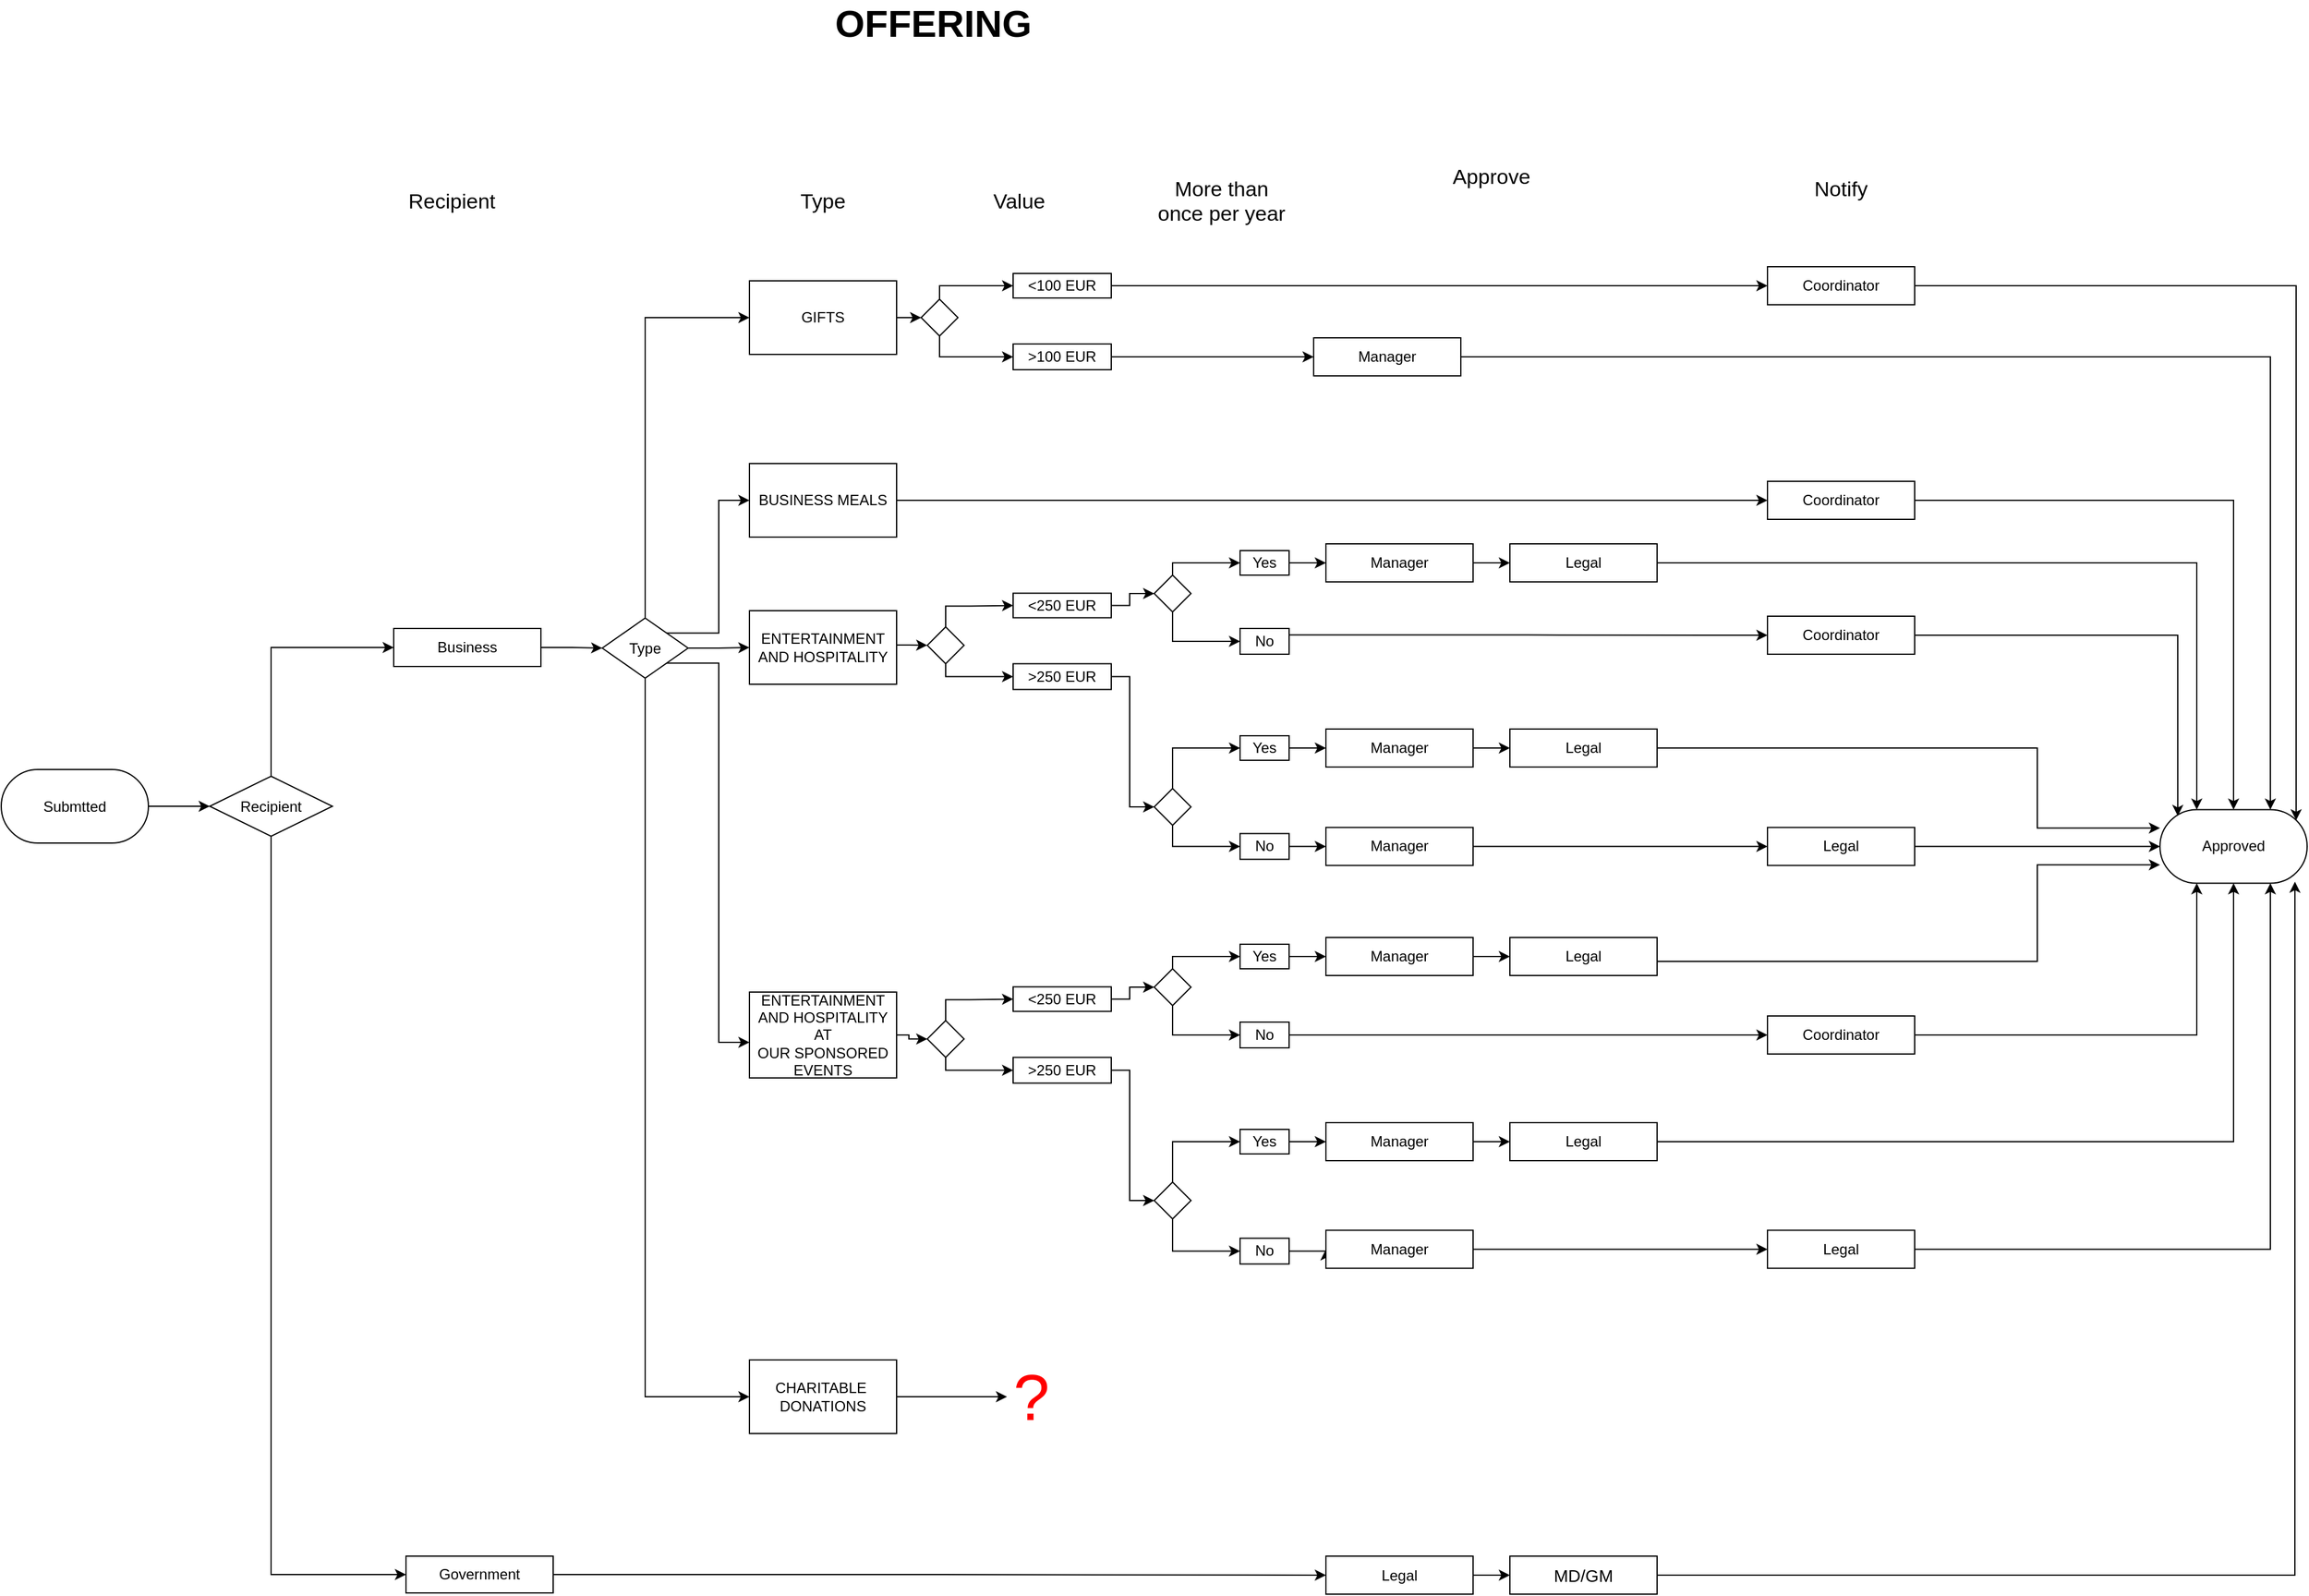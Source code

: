 <mxfile version="15.0.4" type="github">
  <diagram id="Gzh1vEXdIfz71GAEQ342" name="Page-1">
    <mxGraphModel dx="3200" dy="1843" grid="1" gridSize="10" guides="1" tooltips="1" connect="1" arrows="1" fold="1" page="1" pageScale="1" pageWidth="1169" pageHeight="827" math="0" shadow="0">
      <root>
        <mxCell id="0" />
        <mxCell id="1" parent="0" />
        <mxCell id="9Nk0hv0ekXMGAtVD4ZqK-1" style="edgeStyle=orthogonalEdgeStyle;rounded=0;orthogonalLoop=1;jettySize=auto;html=1;exitX=1;exitY=0.5;exitDx=0;exitDy=0;fontSize=53;fontColor=#FF0000;" edge="1" parent="1" source="c1VsCLN2mkpz4TLPh9um-1" target="UjUhAZu07TOuGVpuegit-26">
          <mxGeometry relative="1" as="geometry" />
        </mxCell>
        <mxCell id="c1VsCLN2mkpz4TLPh9um-1" value="Submtted" style="rounded=1;whiteSpace=wrap;html=1;arcSize=50;" parent="1" vertex="1">
          <mxGeometry x="-200" y="548.5" width="120" height="60" as="geometry" />
        </mxCell>
        <mxCell id="UjUhAZu07TOuGVpuegit-44" style="edgeStyle=orthogonalEdgeStyle;rounded=0;orthogonalLoop=1;jettySize=auto;html=1;exitX=1;exitY=0.5;exitDx=0;exitDy=0;entryX=0;entryY=0.5;entryDx=0;entryDy=0;fontSize=17;" parent="1" source="c1VsCLN2mkpz4TLPh9um-2" target="UjUhAZu07TOuGVpuegit-1" edge="1">
          <mxGeometry relative="1" as="geometry" />
        </mxCell>
        <mxCell id="UjUhAZu07TOuGVpuegit-45" style="edgeStyle=orthogonalEdgeStyle;rounded=0;orthogonalLoop=1;jettySize=auto;html=1;exitX=0.5;exitY=0;exitDx=0;exitDy=0;entryX=0;entryY=0.5;entryDx=0;entryDy=0;fontSize=17;" parent="1" source="c1VsCLN2mkpz4TLPh9um-2" target="c1VsCLN2mkpz4TLPh9um-4" edge="1">
          <mxGeometry relative="1" as="geometry">
            <Array as="points">
              <mxPoint x="325" y="180" />
            </Array>
          </mxGeometry>
        </mxCell>
        <mxCell id="UjUhAZu07TOuGVpuegit-47" style="edgeStyle=orthogonalEdgeStyle;rounded=0;orthogonalLoop=1;jettySize=auto;html=1;exitX=1;exitY=0;exitDx=0;exitDy=0;entryX=0;entryY=0.5;entryDx=0;entryDy=0;fontSize=17;" parent="1" source="c1VsCLN2mkpz4TLPh9um-2" target="c1VsCLN2mkpz4TLPh9um-5" edge="1">
          <mxGeometry relative="1" as="geometry" />
        </mxCell>
        <mxCell id="UjUhAZu07TOuGVpuegit-48" style="edgeStyle=orthogonalEdgeStyle;rounded=0;orthogonalLoop=1;jettySize=auto;html=1;exitX=1;exitY=1;exitDx=0;exitDy=0;entryX=0;entryY=0.586;entryDx=0;entryDy=0;entryPerimeter=0;fontSize=17;" parent="1" source="c1VsCLN2mkpz4TLPh9um-2" target="UjUhAZu07TOuGVpuegit-2" edge="1">
          <mxGeometry relative="1" as="geometry" />
        </mxCell>
        <mxCell id="UjUhAZu07TOuGVpuegit-49" style="edgeStyle=orthogonalEdgeStyle;rounded=0;orthogonalLoop=1;jettySize=auto;html=1;exitX=0.5;exitY=1;exitDx=0;exitDy=0;entryX=0;entryY=0.5;entryDx=0;entryDy=0;fontSize=17;" parent="1" source="c1VsCLN2mkpz4TLPh9um-2" target="UjUhAZu07TOuGVpuegit-3" edge="1">
          <mxGeometry relative="1" as="geometry" />
        </mxCell>
        <mxCell id="c1VsCLN2mkpz4TLPh9um-2" value="Type" style="rhombus;whiteSpace=wrap;html=1;" parent="1" vertex="1">
          <mxGeometry x="290" y="425" width="70" height="49" as="geometry" />
        </mxCell>
        <mxCell id="UjUhAZu07TOuGVpuegit-135" style="edgeStyle=orthogonalEdgeStyle;rounded=0;orthogonalLoop=1;jettySize=auto;html=1;exitX=1;exitY=0.5;exitDx=0;exitDy=0;entryX=0;entryY=0.5;entryDx=0;entryDy=0;fontSize=53;fontColor=#FF0000;" parent="1" source="c1VsCLN2mkpz4TLPh9um-4" target="UjUhAZu07TOuGVpuegit-15" edge="1">
          <mxGeometry relative="1" as="geometry" />
        </mxCell>
        <mxCell id="c1VsCLN2mkpz4TLPh9um-4" value="GIFTS" style="rounded=0;whiteSpace=wrap;html=1;" parent="1" vertex="1">
          <mxGeometry x="410" y="150" width="120" height="60" as="geometry" />
        </mxCell>
        <mxCell id="UjUhAZu07TOuGVpuegit-33" style="edgeStyle=orthogonalEdgeStyle;rounded=0;orthogonalLoop=1;jettySize=auto;html=1;exitX=1;exitY=0.5;exitDx=0;exitDy=0;fontSize=12;entryX=0.5;entryY=0;entryDx=0;entryDy=0;startArrow=none;" parent="1" source="9Nk0hv0ekXMGAtVD4ZqK-14" target="UjUhAZu07TOuGVpuegit-24" edge="1">
          <mxGeometry relative="1" as="geometry">
            <mxPoint x="1140" y="390" as="targetPoint" />
          </mxGeometry>
        </mxCell>
        <mxCell id="c1VsCLN2mkpz4TLPh9um-5" value="BUSINESS MEALS" style="rounded=0;whiteSpace=wrap;html=1;" parent="1" vertex="1">
          <mxGeometry x="410" y="299" width="120" height="60" as="geometry" />
        </mxCell>
        <mxCell id="UjUhAZu07TOuGVpuegit-133" style="edgeStyle=orthogonalEdgeStyle;rounded=0;orthogonalLoop=1;jettySize=auto;html=1;exitX=1;exitY=0.5;exitDx=0;exitDy=0;entryX=0;entryY=0.5;entryDx=0;entryDy=0;fontSize=53;fontColor=#FF0000;" parent="1" source="UjUhAZu07TOuGVpuegit-1" target="UjUhAZu07TOuGVpuegit-40" edge="1">
          <mxGeometry relative="1" as="geometry">
            <Array as="points">
              <mxPoint x="530" y="447" />
              <mxPoint x="540" y="447" />
            </Array>
          </mxGeometry>
        </mxCell>
        <mxCell id="UjUhAZu07TOuGVpuegit-1" value="ENTERTAINMENT AND HOSPITALITY" style="rounded=0;whiteSpace=wrap;html=1;" parent="1" vertex="1">
          <mxGeometry x="410" y="419" width="120" height="60" as="geometry" />
        </mxCell>
        <mxCell id="UjUhAZu07TOuGVpuegit-134" style="edgeStyle=orthogonalEdgeStyle;rounded=0;orthogonalLoop=1;jettySize=auto;html=1;exitX=1;exitY=0.5;exitDx=0;exitDy=0;fontSize=53;fontColor=#FF0000;entryX=0;entryY=0.5;entryDx=0;entryDy=0;" parent="1" source="UjUhAZu07TOuGVpuegit-2" target="UjUhAZu07TOuGVpuegit-91" edge="1">
          <mxGeometry relative="1" as="geometry">
            <mxPoint x="550" y="765.235" as="targetPoint" />
            <Array as="points">
              <mxPoint x="540" y="765" />
              <mxPoint x="540" y="768" />
            </Array>
          </mxGeometry>
        </mxCell>
        <mxCell id="UjUhAZu07TOuGVpuegit-2" value="ENTERTAINMENT AND HOSPITALITY AT&lt;br&gt;OUR SPONSORED EVENTS" style="rounded=0;whiteSpace=wrap;html=1;" parent="1" vertex="1">
          <mxGeometry x="410" y="730" width="120" height="70" as="geometry" />
        </mxCell>
        <mxCell id="9Nk0hv0ekXMGAtVD4ZqK-16" style="edgeStyle=orthogonalEdgeStyle;rounded=0;orthogonalLoop=1;jettySize=auto;html=1;exitX=1;exitY=0.5;exitDx=0;exitDy=0;fontSize=53;fontColor=#FF0000;" edge="1" parent="1" source="UjUhAZu07TOuGVpuegit-3" target="9Nk0hv0ekXMGAtVD4ZqK-17">
          <mxGeometry relative="1" as="geometry">
            <mxPoint x="640.0" y="1060" as="targetPoint" />
          </mxGeometry>
        </mxCell>
        <mxCell id="UjUhAZu07TOuGVpuegit-3" value="&lt;div&gt;&lt;span style=&quot;white-space: pre&quot;&gt;CHARITABLE &lt;/span&gt;&lt;/div&gt;&lt;div&gt;&lt;span style=&quot;white-space: pre&quot;&gt;DONATIONS&lt;/span&gt;&lt;/div&gt;" style="rounded=0;html=1;whiteSpace=wrap;" parent="1" vertex="1">
          <mxGeometry x="410" y="1030" width="120" height="60" as="geometry" />
        </mxCell>
        <mxCell id="UjUhAZu07TOuGVpuegit-4" value="Type" style="text;html=1;strokeColor=none;fillColor=none;align=center;verticalAlign=top;whiteSpace=wrap;rounded=0;fontSize=17;horizontal=1;" parent="1" vertex="1">
          <mxGeometry x="450" y="69" width="40" height="20" as="geometry" />
        </mxCell>
        <mxCell id="UjUhAZu07TOuGVpuegit-5" value="Value" style="text;html=1;strokeColor=none;fillColor=none;align=center;verticalAlign=top;whiteSpace=wrap;rounded=0;fontSize=17;horizontal=1;" parent="1" vertex="1">
          <mxGeometry x="610" y="69" width="40" height="20" as="geometry" />
        </mxCell>
        <mxCell id="UjUhAZu07TOuGVpuegit-6" value="More than once per year" style="text;html=1;strokeColor=none;fillColor=none;align=center;verticalAlign=top;whiteSpace=wrap;rounded=0;fontSize=17;horizontal=1;" parent="1" vertex="1">
          <mxGeometry x="740" y="59" width="110" height="40" as="geometry" />
        </mxCell>
        <mxCell id="UjUhAZu07TOuGVpuegit-8" value="Recipient" style="text;whiteSpace=wrap;html=1;fontSize=17;" parent="1" vertex="1">
          <mxGeometry x="130" y="69" width="140" height="40" as="geometry" />
        </mxCell>
        <mxCell id="UjUhAZu07TOuGVpuegit-10" value="OFFERING" style="text;html=1;strokeColor=none;fillColor=none;align=center;verticalAlign=middle;whiteSpace=wrap;rounded=0;fontSize=31;fontStyle=1" parent="1" vertex="1">
          <mxGeometry x="540" y="-70" width="40" height="20" as="geometry" />
        </mxCell>
        <mxCell id="UjUhAZu07TOuGVpuegit-12" value="&lt;div&gt;Approve&lt;/div&gt;&lt;div&gt;&lt;br&gt;&lt;/div&gt;" style="text;html=1;strokeColor=none;fillColor=none;align=center;verticalAlign=top;whiteSpace=wrap;rounded=0;fontSize=17;horizontal=1;" parent="1" vertex="1">
          <mxGeometry x="960" y="49" width="110" height="40" as="geometry" />
        </mxCell>
        <mxCell id="9Nk0hv0ekXMGAtVD4ZqK-7" style="edgeStyle=orthogonalEdgeStyle;rounded=0;orthogonalLoop=1;jettySize=auto;html=1;exitX=1;exitY=0.5;exitDx=0;exitDy=0;entryX=0;entryY=0.5;entryDx=0;entryDy=0;fontSize=53;fontColor=#FF0000;" edge="1" parent="1" source="UjUhAZu07TOuGVpuegit-13" target="9Nk0hv0ekXMGAtVD4ZqK-5">
          <mxGeometry relative="1" as="geometry" />
        </mxCell>
        <mxCell id="UjUhAZu07TOuGVpuegit-13" value="&lt;font style=&quot;font-size: 12px;&quot;&gt;Government&lt;/font&gt;" style="rounded=0;whiteSpace=wrap;html=1;fontSize=12;" parent="1" vertex="1">
          <mxGeometry x="130" y="1190" width="120" height="30" as="geometry" />
        </mxCell>
        <mxCell id="UjUhAZu07TOuGVpuegit-43" style="edgeStyle=orthogonalEdgeStyle;rounded=0;orthogonalLoop=1;jettySize=auto;html=1;exitX=1;exitY=0.5;exitDx=0;exitDy=0;entryX=0;entryY=0.5;entryDx=0;entryDy=0;fontSize=17;" parent="1" source="UjUhAZu07TOuGVpuegit-14" target="c1VsCLN2mkpz4TLPh9um-2" edge="1">
          <mxGeometry relative="1" as="geometry" />
        </mxCell>
        <mxCell id="UjUhAZu07TOuGVpuegit-14" value="Business" style="rounded=0;whiteSpace=wrap;html=1;fontSize=12;" parent="1" vertex="1">
          <mxGeometry x="120" y="433.5" width="120" height="31" as="geometry" />
        </mxCell>
        <mxCell id="UjUhAZu07TOuGVpuegit-22" style="edgeStyle=orthogonalEdgeStyle;rounded=0;orthogonalLoop=1;jettySize=auto;html=1;exitX=0.5;exitY=0;exitDx=0;exitDy=0;entryX=0;entryY=0.5;entryDx=0;entryDy=0;fontSize=12;" parent="1" source="UjUhAZu07TOuGVpuegit-15" target="UjUhAZu07TOuGVpuegit-16" edge="1">
          <mxGeometry relative="1" as="geometry">
            <Array as="points">
              <mxPoint x="565" y="154" />
            </Array>
          </mxGeometry>
        </mxCell>
        <mxCell id="UjUhAZu07TOuGVpuegit-23" style="edgeStyle=orthogonalEdgeStyle;rounded=0;orthogonalLoop=1;jettySize=auto;html=1;exitX=0.5;exitY=1;exitDx=0;exitDy=0;entryX=0;entryY=0.5;entryDx=0;entryDy=0;fontSize=12;" parent="1" source="UjUhAZu07TOuGVpuegit-15" target="UjUhAZu07TOuGVpuegit-17" edge="1">
          <mxGeometry relative="1" as="geometry">
            <Array as="points">
              <mxPoint x="565" y="212" />
            </Array>
          </mxGeometry>
        </mxCell>
        <mxCell id="UjUhAZu07TOuGVpuegit-15" value="" style="rhombus;whiteSpace=wrap;html=1;fontSize=17;" parent="1" vertex="1">
          <mxGeometry x="550" y="165" width="30" height="30" as="geometry" />
        </mxCell>
        <mxCell id="UjUhAZu07TOuGVpuegit-138" style="edgeStyle=orthogonalEdgeStyle;rounded=0;orthogonalLoop=1;jettySize=auto;html=1;exitX=1;exitY=0.5;exitDx=0;exitDy=0;entryX=0;entryY=0.5;entryDx=0;entryDy=0;fontSize=53;fontColor=#FF0000;" parent="1" source="UjUhAZu07TOuGVpuegit-16" target="9Nk0hv0ekXMGAtVD4ZqK-9" edge="1">
          <mxGeometry relative="1" as="geometry">
            <mxPoint x="1049" y="149" as="targetPoint" />
          </mxGeometry>
        </mxCell>
        <mxCell id="UjUhAZu07TOuGVpuegit-16" value="&amp;lt;100 EUR" style="rounded=0;whiteSpace=wrap;html=1;fontSize=12;" parent="1" vertex="1">
          <mxGeometry x="625" y="144" width="80" height="20" as="geometry" />
        </mxCell>
        <mxCell id="UjUhAZu07TOuGVpuegit-36" style="edgeStyle=orthogonalEdgeStyle;rounded=0;orthogonalLoop=1;jettySize=auto;html=1;exitX=1;exitY=0.5;exitDx=0;exitDy=0;entryX=0;entryY=0.5;entryDx=0;entryDy=0;fontSize=17;" parent="1" source="UjUhAZu07TOuGVpuegit-17" target="UjUhAZu07TOuGVpuegit-34" edge="1">
          <mxGeometry relative="1" as="geometry" />
        </mxCell>
        <mxCell id="UjUhAZu07TOuGVpuegit-17" value="&amp;gt;100 EUR" style="rounded=0;whiteSpace=wrap;html=1;fontSize=12;" parent="1" vertex="1">
          <mxGeometry x="625" y="201.5" width="80" height="21" as="geometry" />
        </mxCell>
        <mxCell id="UjUhAZu07TOuGVpuegit-24" value="Approved" style="rounded=1;whiteSpace=wrap;html=1;fontSize=12;arcSize=50;" parent="1" vertex="1">
          <mxGeometry x="1560" y="581.25" width="120" height="60" as="geometry" />
        </mxCell>
        <mxCell id="9Nk0hv0ekXMGAtVD4ZqK-2" style="edgeStyle=orthogonalEdgeStyle;rounded=0;orthogonalLoop=1;jettySize=auto;html=1;exitX=0.5;exitY=0;exitDx=0;exitDy=0;entryX=0;entryY=0.5;entryDx=0;entryDy=0;fontSize=53;fontColor=#FF0000;" edge="1" parent="1" source="UjUhAZu07TOuGVpuegit-26" target="UjUhAZu07TOuGVpuegit-14">
          <mxGeometry relative="1" as="geometry" />
        </mxCell>
        <mxCell id="9Nk0hv0ekXMGAtVD4ZqK-3" style="edgeStyle=orthogonalEdgeStyle;rounded=0;orthogonalLoop=1;jettySize=auto;html=1;exitX=0.5;exitY=1;exitDx=0;exitDy=0;entryX=0;entryY=0.5;entryDx=0;entryDy=0;fontSize=53;fontColor=#FF0000;" edge="1" parent="1" source="UjUhAZu07TOuGVpuegit-26" target="UjUhAZu07TOuGVpuegit-13">
          <mxGeometry relative="1" as="geometry" />
        </mxCell>
        <mxCell id="UjUhAZu07TOuGVpuegit-26" value="Recipient" style="rhombus;whiteSpace=wrap;html=1;" parent="1" vertex="1">
          <mxGeometry x="-30" y="554" width="100" height="49" as="geometry" />
        </mxCell>
        <mxCell id="UjUhAZu07TOuGVpuegit-37" style="edgeStyle=orthogonalEdgeStyle;rounded=0;orthogonalLoop=1;jettySize=auto;html=1;exitX=1;exitY=0.5;exitDx=0;exitDy=0;entryX=0.75;entryY=0;entryDx=0;entryDy=0;fontSize=17;" parent="1" source="UjUhAZu07TOuGVpuegit-34" target="UjUhAZu07TOuGVpuegit-24" edge="1">
          <mxGeometry relative="1" as="geometry" />
        </mxCell>
        <mxCell id="UjUhAZu07TOuGVpuegit-34" value="Manager" style="rounded=0;whiteSpace=wrap;html=1;fontSize=12;" parent="1" vertex="1">
          <mxGeometry x="870" y="196.5" width="120" height="31" as="geometry" />
        </mxCell>
        <mxCell id="UjUhAZu07TOuGVpuegit-35" value="Notify" style="text;html=1;strokeColor=none;fillColor=none;align=center;verticalAlign=top;whiteSpace=wrap;rounded=0;fontSize=17;horizontal=1;" parent="1" vertex="1">
          <mxGeometry x="1245" y="59" width="110" height="40" as="geometry" />
        </mxCell>
        <mxCell id="UjUhAZu07TOuGVpuegit-38" style="edgeStyle=orthogonalEdgeStyle;rounded=0;orthogonalLoop=1;jettySize=auto;html=1;exitX=0.5;exitY=0;exitDx=0;exitDy=0;entryX=0;entryY=0.5;entryDx=0;entryDy=0;fontSize=12;" parent="1" source="UjUhAZu07TOuGVpuegit-40" target="UjUhAZu07TOuGVpuegit-41" edge="1">
          <mxGeometry relative="1" as="geometry">
            <Array as="points">
              <mxPoint x="590" y="415.25" />
              <mxPoint x="625" y="415.25" />
            </Array>
          </mxGeometry>
        </mxCell>
        <mxCell id="UjUhAZu07TOuGVpuegit-39" style="edgeStyle=orthogonalEdgeStyle;rounded=0;orthogonalLoop=1;jettySize=auto;html=1;exitX=0.5;exitY=1;exitDx=0;exitDy=0;entryX=0;entryY=0.5;entryDx=0;entryDy=0;fontSize=12;" parent="1" source="UjUhAZu07TOuGVpuegit-40" target="UjUhAZu07TOuGVpuegit-42" edge="1">
          <mxGeometry relative="1" as="geometry">
            <Array as="points">
              <mxPoint x="570" y="472.25" />
            </Array>
          </mxGeometry>
        </mxCell>
        <mxCell id="UjUhAZu07TOuGVpuegit-40" value="" style="rhombus;whiteSpace=wrap;html=1;fontSize=17;" parent="1" vertex="1">
          <mxGeometry x="555" y="432.25" width="30" height="30" as="geometry" />
        </mxCell>
        <mxCell id="UjUhAZu07TOuGVpuegit-87" style="edgeStyle=orthogonalEdgeStyle;rounded=0;orthogonalLoop=1;jettySize=auto;html=1;exitX=1;exitY=0.5;exitDx=0;exitDy=0;entryX=0;entryY=0.5;entryDx=0;entryDy=0;fontSize=17;" parent="1" source="UjUhAZu07TOuGVpuegit-41" target="UjUhAZu07TOuGVpuegit-66" edge="1">
          <mxGeometry relative="1" as="geometry">
            <Array as="points">
              <mxPoint x="720" y="415" />
              <mxPoint x="720" y="405" />
            </Array>
          </mxGeometry>
        </mxCell>
        <mxCell id="UjUhAZu07TOuGVpuegit-41" value="&amp;lt;250 EUR" style="rounded=0;whiteSpace=wrap;html=1;fontSize=12;" parent="1" vertex="1">
          <mxGeometry x="625" y="404.75" width="80" height="20" as="geometry" />
        </mxCell>
        <mxCell id="UjUhAZu07TOuGVpuegit-88" style="edgeStyle=orthogonalEdgeStyle;rounded=0;orthogonalLoop=1;jettySize=auto;html=1;exitX=1;exitY=0.5;exitDx=0;exitDy=0;entryX=0;entryY=0.5;entryDx=0;entryDy=0;fontSize=17;" parent="1" source="UjUhAZu07TOuGVpuegit-42" target="UjUhAZu07TOuGVpuegit-52" edge="1">
          <mxGeometry relative="1" as="geometry">
            <Array as="points">
              <mxPoint x="720" y="473" />
              <mxPoint x="720" y="579" />
            </Array>
          </mxGeometry>
        </mxCell>
        <mxCell id="UjUhAZu07TOuGVpuegit-42" value="&amp;gt;250 EUR" style="rounded=0;whiteSpace=wrap;html=1;fontSize=12;" parent="1" vertex="1">
          <mxGeometry x="625" y="462.25" width="80" height="21" as="geometry" />
        </mxCell>
        <mxCell id="UjUhAZu07TOuGVpuegit-50" style="edgeStyle=orthogonalEdgeStyle;rounded=0;orthogonalLoop=1;jettySize=auto;html=1;exitX=0.5;exitY=0;exitDx=0;exitDy=0;entryX=0;entryY=0.5;entryDx=0;entryDy=0;fontSize=12;" parent="1" source="UjUhAZu07TOuGVpuegit-52" target="UjUhAZu07TOuGVpuegit-53" edge="1">
          <mxGeometry relative="1" as="geometry">
            <Array as="points">
              <mxPoint x="755" y="531" />
            </Array>
          </mxGeometry>
        </mxCell>
        <mxCell id="UjUhAZu07TOuGVpuegit-51" style="edgeStyle=orthogonalEdgeStyle;rounded=0;orthogonalLoop=1;jettySize=auto;html=1;exitX=0.5;exitY=1;exitDx=0;exitDy=0;entryX=0;entryY=0.5;entryDx=0;entryDy=0;fontSize=12;" parent="1" source="UjUhAZu07TOuGVpuegit-52" target="UjUhAZu07TOuGVpuegit-54" edge="1">
          <mxGeometry relative="1" as="geometry">
            <Array as="points">
              <mxPoint x="755" y="611" />
            </Array>
          </mxGeometry>
        </mxCell>
        <mxCell id="UjUhAZu07TOuGVpuegit-52" value="" style="rhombus;whiteSpace=wrap;html=1;fontSize=17;" parent="1" vertex="1">
          <mxGeometry x="740" y="564" width="30" height="30" as="geometry" />
        </mxCell>
        <mxCell id="UjUhAZu07TOuGVpuegit-59" style="edgeStyle=orthogonalEdgeStyle;rounded=0;orthogonalLoop=1;jettySize=auto;html=1;exitX=1;exitY=0.5;exitDx=0;exitDy=0;fontSize=17;entryX=0;entryY=0.5;entryDx=0;entryDy=0;" parent="1" source="UjUhAZu07TOuGVpuegit-53" target="UjUhAZu07TOuGVpuegit-58" edge="1">
          <mxGeometry relative="1" as="geometry">
            <Array as="points">
              <mxPoint x="870" y="531" />
              <mxPoint x="870" y="531" />
            </Array>
          </mxGeometry>
        </mxCell>
        <mxCell id="UjUhAZu07TOuGVpuegit-53" value="Yes" style="rounded=0;whiteSpace=wrap;html=1;fontSize=12;" parent="1" vertex="1">
          <mxGeometry x="810" y="521" width="40" height="20" as="geometry" />
        </mxCell>
        <mxCell id="UjUhAZu07TOuGVpuegit-62" style="edgeStyle=orthogonalEdgeStyle;rounded=0;orthogonalLoop=1;jettySize=auto;html=1;exitX=1;exitY=0.5;exitDx=0;exitDy=0;entryX=0;entryY=0.5;entryDx=0;entryDy=0;fontSize=17;" parent="1" source="UjUhAZu07TOuGVpuegit-54" target="UjUhAZu07TOuGVpuegit-56" edge="1">
          <mxGeometry relative="1" as="geometry" />
        </mxCell>
        <mxCell id="UjUhAZu07TOuGVpuegit-54" value="No" style="rounded=0;whiteSpace=wrap;html=1;fontSize=12;" parent="1" vertex="1">
          <mxGeometry x="810" y="600.75" width="40" height="21" as="geometry" />
        </mxCell>
        <mxCell id="UjUhAZu07TOuGVpuegit-84" style="edgeStyle=orthogonalEdgeStyle;rounded=0;orthogonalLoop=1;jettySize=auto;html=1;exitX=1;exitY=0.5;exitDx=0;exitDy=0;fontSize=17;entryX=0;entryY=0.25;entryDx=0;entryDy=0;" parent="1" source="UjUhAZu07TOuGVpuegit-55" target="UjUhAZu07TOuGVpuegit-24" edge="1">
          <mxGeometry relative="1" as="geometry">
            <mxPoint x="1360" y="580" as="targetPoint" />
            <Array as="points">
              <mxPoint x="1460" y="531" />
              <mxPoint x="1460" y="596" />
            </Array>
          </mxGeometry>
        </mxCell>
        <mxCell id="UjUhAZu07TOuGVpuegit-55" value="Legal" style="rounded=0;whiteSpace=wrap;html=1;fontSize=12;" parent="1" vertex="1">
          <mxGeometry x="1030" y="515.5" width="120" height="31" as="geometry" />
        </mxCell>
        <mxCell id="UjUhAZu07TOuGVpuegit-63" style="edgeStyle=orthogonalEdgeStyle;rounded=0;orthogonalLoop=1;jettySize=auto;html=1;exitX=1;exitY=0.5;exitDx=0;exitDy=0;fontSize=17;" parent="1" source="UjUhAZu07TOuGVpuegit-56" target="UjUhAZu07TOuGVpuegit-57" edge="1">
          <mxGeometry relative="1" as="geometry" />
        </mxCell>
        <mxCell id="UjUhAZu07TOuGVpuegit-56" value="Manager" style="rounded=0;whiteSpace=wrap;html=1;fontSize=12;" parent="1" vertex="1">
          <mxGeometry x="880" y="595.75" width="120" height="31" as="geometry" />
        </mxCell>
        <mxCell id="UjUhAZu07TOuGVpuegit-86" style="edgeStyle=orthogonalEdgeStyle;rounded=0;orthogonalLoop=1;jettySize=auto;html=1;exitX=1;exitY=0.5;exitDx=0;exitDy=0;entryX=0;entryY=0.5;entryDx=0;entryDy=0;fontSize=17;" parent="1" source="UjUhAZu07TOuGVpuegit-57" target="UjUhAZu07TOuGVpuegit-24" edge="1">
          <mxGeometry relative="1" as="geometry" />
        </mxCell>
        <mxCell id="UjUhAZu07TOuGVpuegit-57" value="Legal" style="rounded=0;whiteSpace=wrap;html=1;fontSize=12;" parent="1" vertex="1">
          <mxGeometry x="1240" y="595.75" width="120" height="31" as="geometry" />
        </mxCell>
        <mxCell id="UjUhAZu07TOuGVpuegit-129" style="edgeStyle=orthogonalEdgeStyle;rounded=0;orthogonalLoop=1;jettySize=auto;html=1;exitX=1;exitY=0.5;exitDx=0;exitDy=0;entryX=0;entryY=0.5;entryDx=0;entryDy=0;fontSize=17;" parent="1" source="UjUhAZu07TOuGVpuegit-58" target="UjUhAZu07TOuGVpuegit-55" edge="1">
          <mxGeometry relative="1" as="geometry" />
        </mxCell>
        <mxCell id="UjUhAZu07TOuGVpuegit-58" value="Manager" style="rounded=0;whiteSpace=wrap;html=1;fontSize=12;" parent="1" vertex="1">
          <mxGeometry x="880" y="515.5" width="120" height="31" as="geometry" />
        </mxCell>
        <mxCell id="UjUhAZu07TOuGVpuegit-64" style="edgeStyle=orthogonalEdgeStyle;rounded=0;orthogonalLoop=1;jettySize=auto;html=1;exitX=0.5;exitY=0;exitDx=0;exitDy=0;entryX=0;entryY=0.5;entryDx=0;entryDy=0;fontSize=12;" parent="1" source="UjUhAZu07TOuGVpuegit-66" target="UjUhAZu07TOuGVpuegit-69" edge="1">
          <mxGeometry relative="1" as="geometry">
            <Array as="points">
              <mxPoint x="755" y="380" />
            </Array>
          </mxGeometry>
        </mxCell>
        <mxCell id="UjUhAZu07TOuGVpuegit-65" style="edgeStyle=orthogonalEdgeStyle;rounded=0;orthogonalLoop=1;jettySize=auto;html=1;exitX=0.5;exitY=1;exitDx=0;exitDy=0;entryX=0;entryY=0.5;entryDx=0;entryDy=0;fontSize=12;" parent="1" source="UjUhAZu07TOuGVpuegit-66" target="UjUhAZu07TOuGVpuegit-71" edge="1">
          <mxGeometry relative="1" as="geometry">
            <Array as="points">
              <mxPoint x="755" y="444" />
            </Array>
          </mxGeometry>
        </mxCell>
        <mxCell id="UjUhAZu07TOuGVpuegit-66" value="" style="rhombus;whiteSpace=wrap;html=1;fontSize=17;" parent="1" vertex="1">
          <mxGeometry x="740" y="390" width="30" height="30" as="geometry" />
        </mxCell>
        <mxCell id="UjUhAZu07TOuGVpuegit-67" style="edgeStyle=orthogonalEdgeStyle;rounded=0;orthogonalLoop=1;jettySize=auto;html=1;exitX=1;exitY=0.5;exitDx=0;exitDy=0;fontSize=17;entryX=0;entryY=0.5;entryDx=0;entryDy=0;" parent="1" source="UjUhAZu07TOuGVpuegit-69" target="UjUhAZu07TOuGVpuegit-76" edge="1">
          <mxGeometry relative="1" as="geometry">
            <Array as="points">
              <mxPoint x="870" y="380" />
              <mxPoint x="870" y="380" />
            </Array>
          </mxGeometry>
        </mxCell>
        <mxCell id="UjUhAZu07TOuGVpuegit-69" value="Yes" style="rounded=0;whiteSpace=wrap;html=1;fontSize=12;" parent="1" vertex="1">
          <mxGeometry x="810" y="370" width="40" height="20" as="geometry" />
        </mxCell>
        <mxCell id="UjUhAZu07TOuGVpuegit-130" style="edgeStyle=orthogonalEdgeStyle;rounded=0;orthogonalLoop=1;jettySize=auto;html=1;exitX=1;exitY=0.25;exitDx=0;exitDy=0;fontSize=17;entryX=0;entryY=0.5;entryDx=0;entryDy=0;" parent="1" source="UjUhAZu07TOuGVpuegit-71" target="9Nk0hv0ekXMGAtVD4ZqK-10" edge="1">
          <mxGeometry relative="1" as="geometry">
            <mxPoint x="1110" y="439" as="targetPoint" />
          </mxGeometry>
        </mxCell>
        <mxCell id="UjUhAZu07TOuGVpuegit-71" value="No" style="rounded=0;whiteSpace=wrap;html=1;fontSize=12;" parent="1" vertex="1">
          <mxGeometry x="810" y="433.5" width="40" height="21" as="geometry" />
        </mxCell>
        <mxCell id="UjUhAZu07TOuGVpuegit-80" style="edgeStyle=orthogonalEdgeStyle;rounded=0;orthogonalLoop=1;jettySize=auto;html=1;exitX=1;exitY=0.5;exitDx=0;exitDy=0;fontSize=17;entryX=0.25;entryY=0;entryDx=0;entryDy=0;" parent="1" source="UjUhAZu07TOuGVpuegit-72" edge="1" target="UjUhAZu07TOuGVpuegit-24">
          <mxGeometry relative="1" as="geometry">
            <mxPoint x="1590" y="510" as="targetPoint" />
          </mxGeometry>
        </mxCell>
        <mxCell id="UjUhAZu07TOuGVpuegit-72" value="Legal" style="rounded=0;whiteSpace=wrap;html=1;fontSize=12;" parent="1" vertex="1">
          <mxGeometry x="1030" y="364.5" width="120" height="31" as="geometry" />
        </mxCell>
        <mxCell id="UjUhAZu07TOuGVpuegit-79" style="edgeStyle=orthogonalEdgeStyle;rounded=0;orthogonalLoop=1;jettySize=auto;html=1;exitX=1;exitY=0.5;exitDx=0;exitDy=0;entryX=0;entryY=0.5;entryDx=0;entryDy=0;fontSize=17;" parent="1" source="UjUhAZu07TOuGVpuegit-76" target="UjUhAZu07TOuGVpuegit-72" edge="1">
          <mxGeometry relative="1" as="geometry">
            <mxPoint x="1361" y="377.486" as="targetPoint" />
          </mxGeometry>
        </mxCell>
        <mxCell id="UjUhAZu07TOuGVpuegit-76" value="Manager" style="rounded=0;whiteSpace=wrap;html=1;fontSize=12;" parent="1" vertex="1">
          <mxGeometry x="880" y="364.5" width="120" height="31" as="geometry" />
        </mxCell>
        <mxCell id="UjUhAZu07TOuGVpuegit-89" style="edgeStyle=orthogonalEdgeStyle;rounded=0;orthogonalLoop=1;jettySize=auto;html=1;exitX=0.5;exitY=0;exitDx=0;exitDy=0;entryX=0;entryY=0.5;entryDx=0;entryDy=0;fontSize=12;" parent="1" source="UjUhAZu07TOuGVpuegit-91" target="UjUhAZu07TOuGVpuegit-93" edge="1">
          <mxGeometry relative="1" as="geometry">
            <Array as="points">
              <mxPoint x="590" y="736.25" />
              <mxPoint x="625" y="736.25" />
            </Array>
          </mxGeometry>
        </mxCell>
        <mxCell id="UjUhAZu07TOuGVpuegit-90" style="edgeStyle=orthogonalEdgeStyle;rounded=0;orthogonalLoop=1;jettySize=auto;html=1;exitX=0.5;exitY=1;exitDx=0;exitDy=0;entryX=0;entryY=0.5;entryDx=0;entryDy=0;fontSize=12;" parent="1" source="UjUhAZu07TOuGVpuegit-91" target="UjUhAZu07TOuGVpuegit-95" edge="1">
          <mxGeometry relative="1" as="geometry">
            <Array as="points">
              <mxPoint x="570" y="793.25" />
            </Array>
          </mxGeometry>
        </mxCell>
        <mxCell id="UjUhAZu07TOuGVpuegit-91" value="" style="rhombus;whiteSpace=wrap;html=1;fontSize=17;" parent="1" vertex="1">
          <mxGeometry x="555" y="753.25" width="30" height="30" as="geometry" />
        </mxCell>
        <mxCell id="UjUhAZu07TOuGVpuegit-92" style="edgeStyle=orthogonalEdgeStyle;rounded=0;orthogonalLoop=1;jettySize=auto;html=1;exitX=1;exitY=0.5;exitDx=0;exitDy=0;entryX=0;entryY=0.5;entryDx=0;entryDy=0;fontSize=17;" parent="1" source="UjUhAZu07TOuGVpuegit-93" target="UjUhAZu07TOuGVpuegit-113" edge="1">
          <mxGeometry relative="1" as="geometry">
            <Array as="points">
              <mxPoint x="720" y="736" />
              <mxPoint x="720" y="726" />
            </Array>
          </mxGeometry>
        </mxCell>
        <mxCell id="UjUhAZu07TOuGVpuegit-93" value="&amp;lt;250 EUR" style="rounded=0;whiteSpace=wrap;html=1;fontSize=12;" parent="1" vertex="1">
          <mxGeometry x="625" y="725.75" width="80" height="20" as="geometry" />
        </mxCell>
        <mxCell id="UjUhAZu07TOuGVpuegit-94" style="edgeStyle=orthogonalEdgeStyle;rounded=0;orthogonalLoop=1;jettySize=auto;html=1;exitX=1;exitY=0.5;exitDx=0;exitDy=0;entryX=0;entryY=0.5;entryDx=0;entryDy=0;fontSize=17;" parent="1" source="UjUhAZu07TOuGVpuegit-95" target="UjUhAZu07TOuGVpuegit-98" edge="1">
          <mxGeometry relative="1" as="geometry">
            <Array as="points">
              <mxPoint x="720" y="794" />
              <mxPoint x="720" y="900" />
            </Array>
          </mxGeometry>
        </mxCell>
        <mxCell id="UjUhAZu07TOuGVpuegit-95" value="&amp;gt;250 EUR" style="rounded=0;whiteSpace=wrap;html=1;fontSize=12;" parent="1" vertex="1">
          <mxGeometry x="625" y="783.25" width="80" height="21" as="geometry" />
        </mxCell>
        <mxCell id="UjUhAZu07TOuGVpuegit-96" style="edgeStyle=orthogonalEdgeStyle;rounded=0;orthogonalLoop=1;jettySize=auto;html=1;exitX=0.5;exitY=0;exitDx=0;exitDy=0;entryX=0;entryY=0.5;entryDx=0;entryDy=0;fontSize=12;" parent="1" source="UjUhAZu07TOuGVpuegit-98" target="UjUhAZu07TOuGVpuegit-101" edge="1">
          <mxGeometry relative="1" as="geometry">
            <Array as="points">
              <mxPoint x="755" y="852" />
            </Array>
          </mxGeometry>
        </mxCell>
        <mxCell id="UjUhAZu07TOuGVpuegit-97" style="edgeStyle=orthogonalEdgeStyle;rounded=0;orthogonalLoop=1;jettySize=auto;html=1;exitX=0.5;exitY=1;exitDx=0;exitDy=0;entryX=0;entryY=0.5;entryDx=0;entryDy=0;fontSize=12;" parent="1" source="UjUhAZu07TOuGVpuegit-98" target="UjUhAZu07TOuGVpuegit-103" edge="1">
          <mxGeometry relative="1" as="geometry">
            <Array as="points">
              <mxPoint x="755" y="940.75" />
            </Array>
          </mxGeometry>
        </mxCell>
        <mxCell id="UjUhAZu07TOuGVpuegit-98" value="" style="rhombus;whiteSpace=wrap;html=1;fontSize=17;" parent="1" vertex="1">
          <mxGeometry x="740" y="885" width="30" height="30" as="geometry" />
        </mxCell>
        <mxCell id="UjUhAZu07TOuGVpuegit-99" style="edgeStyle=orthogonalEdgeStyle;rounded=0;orthogonalLoop=1;jettySize=auto;html=1;exitX=1;exitY=0.5;exitDx=0;exitDy=0;fontSize=17;entryX=0;entryY=0.5;entryDx=0;entryDy=0;" parent="1" source="UjUhAZu07TOuGVpuegit-105" target="UjUhAZu07TOuGVpuegit-110" edge="1">
          <mxGeometry relative="1" as="geometry">
            <Array as="points">
              <mxPoint x="1010" y="852" />
              <mxPoint x="1010" y="852" />
            </Array>
          </mxGeometry>
        </mxCell>
        <mxCell id="UjUhAZu07TOuGVpuegit-100" style="edgeStyle=orthogonalEdgeStyle;rounded=0;orthogonalLoop=1;jettySize=auto;html=1;exitX=1;exitY=0.5;exitDx=0;exitDy=0;entryX=0;entryY=0.5;entryDx=0;entryDy=0;fontSize=17;" parent="1" source="UjUhAZu07TOuGVpuegit-101" target="UjUhAZu07TOuGVpuegit-105" edge="1">
          <mxGeometry relative="1" as="geometry">
            <Array as="points">
              <mxPoint x="870" y="852" />
              <mxPoint x="870" y="852" />
            </Array>
          </mxGeometry>
        </mxCell>
        <mxCell id="UjUhAZu07TOuGVpuegit-101" value="Yes" style="rounded=0;whiteSpace=wrap;html=1;fontSize=12;" parent="1" vertex="1">
          <mxGeometry x="810" y="842" width="40" height="20" as="geometry" />
        </mxCell>
        <mxCell id="UjUhAZu07TOuGVpuegit-102" style="edgeStyle=orthogonalEdgeStyle;rounded=0;orthogonalLoop=1;jettySize=auto;html=1;exitX=1;exitY=0.5;exitDx=0;exitDy=0;entryX=0;entryY=0.5;entryDx=0;entryDy=0;fontSize=17;" parent="1" source="UjUhAZu07TOuGVpuegit-103" target="UjUhAZu07TOuGVpuegit-107" edge="1">
          <mxGeometry relative="1" as="geometry" />
        </mxCell>
        <mxCell id="UjUhAZu07TOuGVpuegit-103" value="No" style="rounded=0;whiteSpace=wrap;html=1;fontSize=12;" parent="1" vertex="1">
          <mxGeometry x="810" y="930.75" width="40" height="21" as="geometry" />
        </mxCell>
        <mxCell id="UjUhAZu07TOuGVpuegit-105" value="Manager" style="rounded=0;whiteSpace=wrap;html=1;fontSize=12;" parent="1" vertex="1">
          <mxGeometry x="880" y="836.5" width="120" height="31" as="geometry" />
        </mxCell>
        <mxCell id="UjUhAZu07TOuGVpuegit-106" style="edgeStyle=orthogonalEdgeStyle;rounded=0;orthogonalLoop=1;jettySize=auto;html=1;exitX=1;exitY=0.5;exitDx=0;exitDy=0;fontSize=17;" parent="1" source="UjUhAZu07TOuGVpuegit-107" target="UjUhAZu07TOuGVpuegit-108" edge="1">
          <mxGeometry relative="1" as="geometry" />
        </mxCell>
        <mxCell id="UjUhAZu07TOuGVpuegit-107" value="Manager" style="rounded=0;whiteSpace=wrap;html=1;fontSize=12;" parent="1" vertex="1">
          <mxGeometry x="880" y="924.25" width="120" height="31" as="geometry" />
        </mxCell>
        <mxCell id="UjUhAZu07TOuGVpuegit-136" style="edgeStyle=orthogonalEdgeStyle;rounded=0;orthogonalLoop=1;jettySize=auto;html=1;exitX=1;exitY=0.5;exitDx=0;exitDy=0;entryX=0.75;entryY=1;entryDx=0;entryDy=0;fontSize=53;fontColor=#FF0000;" parent="1" source="UjUhAZu07TOuGVpuegit-108" target="UjUhAZu07TOuGVpuegit-24" edge="1">
          <mxGeometry relative="1" as="geometry" />
        </mxCell>
        <mxCell id="UjUhAZu07TOuGVpuegit-108" value="Legal" style="rounded=0;whiteSpace=wrap;html=1;fontSize=12;" parent="1" vertex="1">
          <mxGeometry x="1240" y="924.25" width="120" height="31" as="geometry" />
        </mxCell>
        <mxCell id="UjUhAZu07TOuGVpuegit-109" style="edgeStyle=orthogonalEdgeStyle;rounded=0;orthogonalLoop=1;jettySize=auto;html=1;exitX=1;exitY=0.5;exitDx=0;exitDy=0;entryX=0.5;entryY=1;entryDx=0;entryDy=0;fontSize=17;" parent="1" source="UjUhAZu07TOuGVpuegit-110" target="UjUhAZu07TOuGVpuegit-24" edge="1">
          <mxGeometry relative="1" as="geometry">
            <mxPoint x="1360" y="816.989" as="targetPoint" />
          </mxGeometry>
        </mxCell>
        <mxCell id="UjUhAZu07TOuGVpuegit-110" value="Legal" style="rounded=0;whiteSpace=wrap;html=1;fontSize=12;" parent="1" vertex="1">
          <mxGeometry x="1030" y="836.5" width="120" height="31" as="geometry" />
        </mxCell>
        <mxCell id="UjUhAZu07TOuGVpuegit-111" style="edgeStyle=orthogonalEdgeStyle;rounded=0;orthogonalLoop=1;jettySize=auto;html=1;exitX=0.5;exitY=0;exitDx=0;exitDy=0;entryX=0;entryY=0.5;entryDx=0;entryDy=0;fontSize=12;" parent="1" source="UjUhAZu07TOuGVpuegit-113" target="UjUhAZu07TOuGVpuegit-116" edge="1">
          <mxGeometry relative="1" as="geometry">
            <Array as="points">
              <mxPoint x="755" y="701" />
            </Array>
          </mxGeometry>
        </mxCell>
        <mxCell id="UjUhAZu07TOuGVpuegit-112" style="edgeStyle=orthogonalEdgeStyle;rounded=0;orthogonalLoop=1;jettySize=auto;html=1;exitX=0.5;exitY=1;exitDx=0;exitDy=0;entryX=0;entryY=0.5;entryDx=0;entryDy=0;fontSize=12;" parent="1" source="UjUhAZu07TOuGVpuegit-113" target="UjUhAZu07TOuGVpuegit-117" edge="1">
          <mxGeometry relative="1" as="geometry">
            <Array as="points">
              <mxPoint x="755" y="765" />
            </Array>
          </mxGeometry>
        </mxCell>
        <mxCell id="UjUhAZu07TOuGVpuegit-113" value="" style="rhombus;whiteSpace=wrap;html=1;fontSize=17;" parent="1" vertex="1">
          <mxGeometry x="740" y="711" width="30" height="30" as="geometry" />
        </mxCell>
        <mxCell id="UjUhAZu07TOuGVpuegit-116" value="Yes" style="rounded=0;whiteSpace=wrap;html=1;fontSize=12;" parent="1" vertex="1">
          <mxGeometry x="810" y="691" width="40" height="20" as="geometry" />
        </mxCell>
        <mxCell id="UjUhAZu07TOuGVpuegit-132" style="edgeStyle=orthogonalEdgeStyle;rounded=0;orthogonalLoop=1;jettySize=auto;html=1;exitX=1;exitY=0.5;exitDx=0;exitDy=0;fontSize=53;fontColor=#FF0000;entryX=0.25;entryY=1;entryDx=0;entryDy=0;startArrow=none;" parent="1" source="9Nk0hv0ekXMGAtVD4ZqK-18" edge="1" target="UjUhAZu07TOuGVpuegit-24">
          <mxGeometry relative="1" as="geometry">
            <mxPoint x="1590" y="650" as="targetPoint" />
          </mxGeometry>
        </mxCell>
        <mxCell id="UjUhAZu07TOuGVpuegit-117" value="No" style="rounded=0;whiteSpace=wrap;html=1;fontSize=12;" parent="1" vertex="1">
          <mxGeometry x="810" y="754.5" width="40" height="21" as="geometry" />
        </mxCell>
        <mxCell id="UjUhAZu07TOuGVpuegit-124" style="edgeStyle=orthogonalEdgeStyle;rounded=0;orthogonalLoop=1;jettySize=auto;html=1;exitX=1;exitY=0.5;exitDx=0;exitDy=0;fontSize=17;entryX=0;entryY=0.5;entryDx=0;entryDy=0;" parent="1" source="UjUhAZu07TOuGVpuegit-126" target="UjUhAZu07TOuGVpuegit-128" edge="1">
          <mxGeometry relative="1" as="geometry">
            <Array as="points">
              <mxPoint x="1010" y="701" />
              <mxPoint x="1010" y="701" />
            </Array>
          </mxGeometry>
        </mxCell>
        <mxCell id="UjUhAZu07TOuGVpuegit-125" style="edgeStyle=orthogonalEdgeStyle;rounded=0;orthogonalLoop=1;jettySize=auto;html=1;exitX=1;exitY=0.5;exitDx=0;exitDy=0;entryX=0;entryY=0.5;entryDx=0;entryDy=0;fontSize=17;" parent="1" source="UjUhAZu07TOuGVpuegit-116" target="UjUhAZu07TOuGVpuegit-126" edge="1">
          <mxGeometry relative="1" as="geometry">
            <Array as="points">
              <mxPoint x="870" y="701" />
              <mxPoint x="870" y="701" />
            </Array>
            <mxPoint x="850" y="705.01" as="sourcePoint" />
          </mxGeometry>
        </mxCell>
        <mxCell id="UjUhAZu07TOuGVpuegit-126" value="Manager" style="rounded=0;whiteSpace=wrap;html=1;fontSize=12;" parent="1" vertex="1">
          <mxGeometry x="880" y="685.5" width="120" height="31" as="geometry" />
        </mxCell>
        <mxCell id="UjUhAZu07TOuGVpuegit-127" style="edgeStyle=orthogonalEdgeStyle;rounded=0;orthogonalLoop=1;jettySize=auto;html=1;exitX=1;exitY=0.5;exitDx=0;exitDy=0;entryX=0;entryY=0.75;entryDx=0;entryDy=0;fontSize=17;" parent="1" source="UjUhAZu07TOuGVpuegit-128" target="UjUhAZu07TOuGVpuegit-24" edge="1">
          <mxGeometry relative="1" as="geometry">
            <mxPoint x="1360" y="669.999" as="targetPoint" />
            <Array as="points">
              <mxPoint x="1460" y="705" />
              <mxPoint x="1460" y="626" />
            </Array>
          </mxGeometry>
        </mxCell>
        <mxCell id="UjUhAZu07TOuGVpuegit-128" value="Legal" style="rounded=0;whiteSpace=wrap;html=1;fontSize=12;" parent="1" vertex="1">
          <mxGeometry x="1030" y="685.5" width="120" height="31" as="geometry" />
        </mxCell>
        <mxCell id="9Nk0hv0ekXMGAtVD4ZqK-4" style="edgeStyle=orthogonalEdgeStyle;rounded=0;orthogonalLoop=1;jettySize=auto;html=1;exitX=1;exitY=0.5;exitDx=0;exitDy=0;fontSize=17;entryX=0;entryY=0.5;entryDx=0;entryDy=0;" edge="1" parent="1" source="9Nk0hv0ekXMGAtVD4ZqK-5" target="9Nk0hv0ekXMGAtVD4ZqK-6">
          <mxGeometry relative="1" as="geometry">
            <Array as="points">
              <mxPoint x="1010" y="1205.5" />
              <mxPoint x="1010" y="1205.5" />
            </Array>
          </mxGeometry>
        </mxCell>
        <mxCell id="9Nk0hv0ekXMGAtVD4ZqK-5" value="Legal" style="rounded=0;whiteSpace=wrap;html=1;fontSize=12;" vertex="1" parent="1">
          <mxGeometry x="880" y="1190" width="120" height="31" as="geometry" />
        </mxCell>
        <mxCell id="9Nk0hv0ekXMGAtVD4ZqK-13" style="edgeStyle=orthogonalEdgeStyle;rounded=0;orthogonalLoop=1;jettySize=auto;html=1;exitX=1;exitY=0.5;exitDx=0;exitDy=0;fontSize=53;fontColor=#FF0000;entryX=0.917;entryY=0.979;entryDx=0;entryDy=0;entryPerimeter=0;" edge="1" parent="1" source="9Nk0hv0ekXMGAtVD4ZqK-6" target="UjUhAZu07TOuGVpuegit-24">
          <mxGeometry relative="1" as="geometry">
            <mxPoint x="1690" y="670" as="targetPoint" />
          </mxGeometry>
        </mxCell>
        <mxCell id="9Nk0hv0ekXMGAtVD4ZqK-6" value="&lt;div style=&quot;box-sizing: border-box ; font-family: &amp;#34;segoe ui&amp;#34; , , &amp;#34;apple color emoji&amp;#34; , &amp;#34;segoe ui emoji&amp;#34; , sans-serif ; font-size: 14px ; font-style: normal ; font-weight: 400 ; letter-spacing: normal ; text-indent: 0px ; text-transform: none ; word-spacing: 0px&quot;&gt;MD/GM&lt;/div&gt;" style="rounded=0;whiteSpace=wrap;html=1;fontSize=12;" vertex="1" parent="1">
          <mxGeometry x="1030" y="1190" width="120" height="31" as="geometry" />
        </mxCell>
        <mxCell id="9Nk0hv0ekXMGAtVD4ZqK-11" style="edgeStyle=orthogonalEdgeStyle;rounded=0;orthogonalLoop=1;jettySize=auto;html=1;exitX=1;exitY=0.5;exitDx=0;exitDy=0;entryX=0.925;entryY=0.145;entryDx=0;entryDy=0;entryPerimeter=0;fontSize=53;fontColor=#FF0000;" edge="1" parent="1" source="9Nk0hv0ekXMGAtVD4ZqK-9" target="UjUhAZu07TOuGVpuegit-24">
          <mxGeometry relative="1" as="geometry" />
        </mxCell>
        <mxCell id="9Nk0hv0ekXMGAtVD4ZqK-9" value="Coordinator" style="rounded=0;whiteSpace=wrap;html=1;fontSize=12;" vertex="1" parent="1">
          <mxGeometry x="1240" y="138.5" width="120" height="31" as="geometry" />
        </mxCell>
        <mxCell id="9Nk0hv0ekXMGAtVD4ZqK-12" style="edgeStyle=orthogonalEdgeStyle;rounded=0;orthogonalLoop=1;jettySize=auto;html=1;exitX=1;exitY=0.5;exitDx=0;exitDy=0;entryX=0.121;entryY=0.086;entryDx=0;entryDy=0;entryPerimeter=0;fontSize=53;fontColor=#FF0000;" edge="1" parent="1" source="9Nk0hv0ekXMGAtVD4ZqK-10" target="UjUhAZu07TOuGVpuegit-24">
          <mxGeometry relative="1" as="geometry" />
        </mxCell>
        <mxCell id="9Nk0hv0ekXMGAtVD4ZqK-10" value="Coordinator" style="rounded=0;whiteSpace=wrap;html=1;fontSize=12;" vertex="1" parent="1">
          <mxGeometry x="1240" y="423.5" width="120" height="31" as="geometry" />
        </mxCell>
        <mxCell id="9Nk0hv0ekXMGAtVD4ZqK-14" value="Coordinator" style="rounded=0;whiteSpace=wrap;html=1;fontSize=12;" vertex="1" parent="1">
          <mxGeometry x="1240" y="313.5" width="120" height="31" as="geometry" />
        </mxCell>
        <mxCell id="9Nk0hv0ekXMGAtVD4ZqK-15" value="" style="edgeStyle=orthogonalEdgeStyle;rounded=0;orthogonalLoop=1;jettySize=auto;html=1;exitX=1;exitY=0.5;exitDx=0;exitDy=0;fontSize=12;entryX=0;entryY=0.5;entryDx=0;entryDy=0;endArrow=classic;endFill=1;" edge="1" parent="1" source="c1VsCLN2mkpz4TLPh9um-5" target="9Nk0hv0ekXMGAtVD4ZqK-14">
          <mxGeometry relative="1" as="geometry">
            <mxPoint x="1620" y="581.25" as="targetPoint" />
            <mxPoint x="530.0" y="329" as="sourcePoint" />
          </mxGeometry>
        </mxCell>
        <mxCell id="9Nk0hv0ekXMGAtVD4ZqK-17" value="?" style="text;html=1;strokeColor=none;fillColor=none;align=center;verticalAlign=middle;whiteSpace=wrap;rounded=0;fontSize=53;fontColor=#FF0000;" vertex="1" parent="1">
          <mxGeometry x="620.0" y="1050" width="40" height="20" as="geometry" />
        </mxCell>
        <mxCell id="9Nk0hv0ekXMGAtVD4ZqK-18" value="Coordinator" style="rounded=0;whiteSpace=wrap;html=1;fontSize=12;" vertex="1" parent="1">
          <mxGeometry x="1240" y="749.5" width="120" height="31" as="geometry" />
        </mxCell>
        <mxCell id="9Nk0hv0ekXMGAtVD4ZqK-19" value="" style="edgeStyle=orthogonalEdgeStyle;rounded=0;orthogonalLoop=1;jettySize=auto;html=1;exitX=1;exitY=0.5;exitDx=0;exitDy=0;fontSize=53;fontColor=#FF0000;endArrow=classic;endFill=1;" edge="1" parent="1" source="UjUhAZu07TOuGVpuegit-117">
          <mxGeometry relative="1" as="geometry">
            <mxPoint x="1240" y="765" as="targetPoint" />
            <mxPoint x="850.0" y="765.0" as="sourcePoint" />
            <Array as="points">
              <mxPoint x="1230" y="765" />
              <mxPoint x="1230" y="765" />
            </Array>
          </mxGeometry>
        </mxCell>
      </root>
    </mxGraphModel>
  </diagram>
</mxfile>
